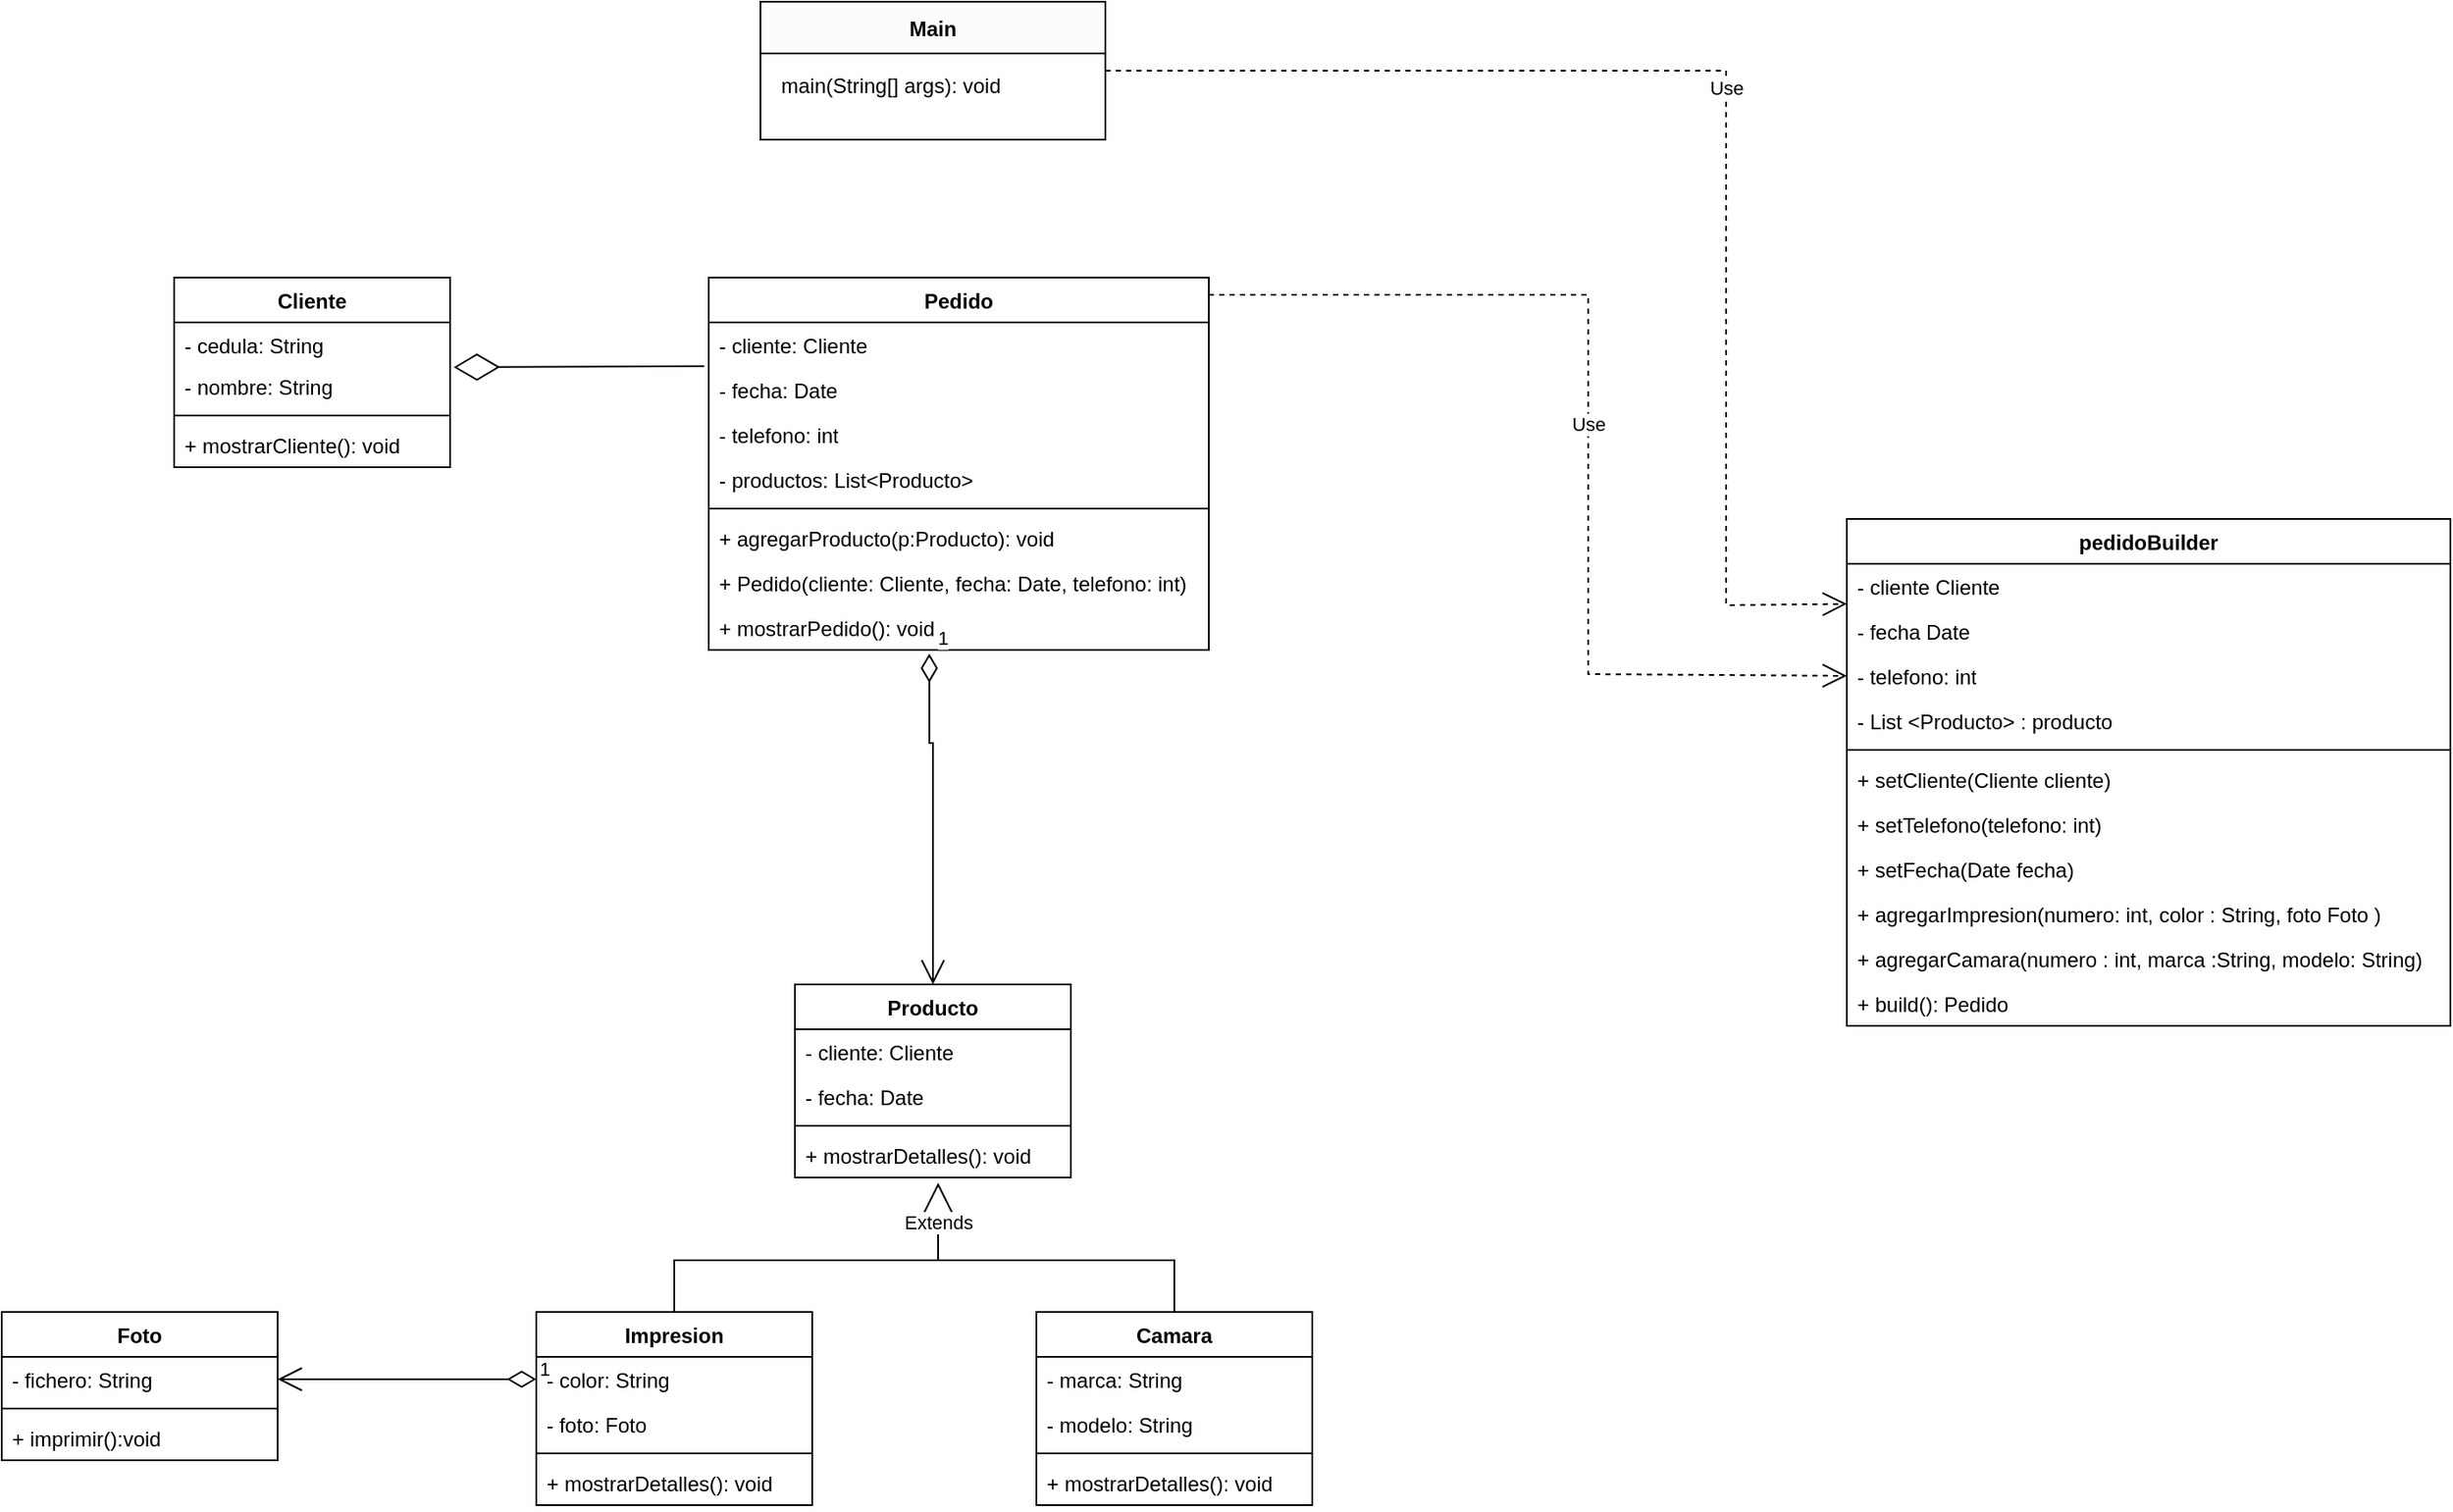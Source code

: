 <mxfile version="26.2.13">
  <diagram name="Página-1" id="sf0KNE787ZM0e-o5qDqk">
    <mxGraphModel dx="1113" dy="1600" grid="1" gridSize="10" guides="1" tooltips="1" connect="1" arrows="1" fold="1" page="1" pageScale="1" pageWidth="827" pageHeight="1169" math="0" shadow="0">
      <root>
        <mxCell id="0" />
        <mxCell id="1" parent="0" />
        <mxCell id="-EAz1inCR1gO4imnHP_A-2" value="Cliente" style="swimlane;fontStyle=1;align=center;verticalAlign=top;childLayout=stackLayout;horizontal=1;startSize=26;horizontalStack=0;resizeParent=1;resizeParentMax=0;resizeLast=0;collapsible=1;marginBottom=0;whiteSpace=wrap;html=1;" parent="1" vertex="1">
          <mxGeometry x="450" y="-60" width="160" height="110" as="geometry" />
        </mxCell>
        <mxCell id="-EAz1inCR1gO4imnHP_A-3" value="- cedula: String&lt;div&gt;&lt;br&gt;&lt;/div&gt;" style="text;strokeColor=none;fillColor=none;align=left;verticalAlign=top;spacingLeft=4;spacingRight=4;overflow=hidden;rotatable=0;points=[[0,0.5],[1,0.5]];portConstraint=eastwest;whiteSpace=wrap;html=1;" parent="-EAz1inCR1gO4imnHP_A-2" vertex="1">
          <mxGeometry y="26" width="160" height="24" as="geometry" />
        </mxCell>
        <mxCell id="-EAz1inCR1gO4imnHP_A-4" value="- nombre: String" style="text;strokeColor=none;fillColor=none;align=left;verticalAlign=top;spacingLeft=4;spacingRight=4;overflow=hidden;rotatable=0;points=[[0,0.5],[1,0.5]];portConstraint=eastwest;whiteSpace=wrap;html=1;" parent="-EAz1inCR1gO4imnHP_A-2" vertex="1">
          <mxGeometry y="50" width="160" height="26" as="geometry" />
        </mxCell>
        <mxCell id="-EAz1inCR1gO4imnHP_A-5" value="" style="line;strokeWidth=1;fillColor=none;align=left;verticalAlign=middle;spacingTop=-1;spacingLeft=3;spacingRight=3;rotatable=0;labelPosition=right;points=[];portConstraint=eastwest;strokeColor=inherit;" parent="-EAz1inCR1gO4imnHP_A-2" vertex="1">
          <mxGeometry y="76" width="160" height="8" as="geometry" />
        </mxCell>
        <mxCell id="-EAz1inCR1gO4imnHP_A-6" value="+ mostrarCliente(): void" style="text;strokeColor=none;fillColor=none;align=left;verticalAlign=top;spacingLeft=4;spacingRight=4;overflow=hidden;rotatable=0;points=[[0,0.5],[1,0.5]];portConstraint=eastwest;whiteSpace=wrap;html=1;" parent="-EAz1inCR1gO4imnHP_A-2" vertex="1">
          <mxGeometry y="84" width="160" height="26" as="geometry" />
        </mxCell>
        <mxCell id="-EAz1inCR1gO4imnHP_A-7" value="Producto" style="swimlane;fontStyle=1;align=center;verticalAlign=top;childLayout=stackLayout;horizontal=1;startSize=26;horizontalStack=0;resizeParent=1;resizeParentMax=0;resizeLast=0;collapsible=1;marginBottom=0;whiteSpace=wrap;html=1;" parent="1" vertex="1">
          <mxGeometry x="810" y="350" width="160" height="112" as="geometry" />
        </mxCell>
        <mxCell id="-EAz1inCR1gO4imnHP_A-8" value="- cliente: Cliente" style="text;strokeColor=none;fillColor=none;align=left;verticalAlign=top;spacingLeft=4;spacingRight=4;overflow=hidden;rotatable=0;points=[[0,0.5],[1,0.5]];portConstraint=eastwest;whiteSpace=wrap;html=1;" parent="-EAz1inCR1gO4imnHP_A-7" vertex="1">
          <mxGeometry y="26" width="160" height="26" as="geometry" />
        </mxCell>
        <mxCell id="-EAz1inCR1gO4imnHP_A-9" value="- fecha: Date" style="text;strokeColor=none;fillColor=none;align=left;verticalAlign=top;spacingLeft=4;spacingRight=4;overflow=hidden;rotatable=0;points=[[0,0.5],[1,0.5]];portConstraint=eastwest;whiteSpace=wrap;html=1;" parent="-EAz1inCR1gO4imnHP_A-7" vertex="1">
          <mxGeometry y="52" width="160" height="26" as="geometry" />
        </mxCell>
        <mxCell id="-EAz1inCR1gO4imnHP_A-10" value="" style="line;strokeWidth=1;fillColor=none;align=left;verticalAlign=middle;spacingTop=-1;spacingLeft=3;spacingRight=3;rotatable=0;labelPosition=right;points=[];portConstraint=eastwest;strokeColor=inherit;" parent="-EAz1inCR1gO4imnHP_A-7" vertex="1">
          <mxGeometry y="78" width="160" height="8" as="geometry" />
        </mxCell>
        <mxCell id="-EAz1inCR1gO4imnHP_A-11" value="+ mostrarDetalles(): void" style="text;strokeColor=none;fillColor=none;align=left;verticalAlign=top;spacingLeft=4;spacingRight=4;overflow=hidden;rotatable=0;points=[[0,0.5],[1,0.5]];portConstraint=eastwest;whiteSpace=wrap;html=1;" parent="-EAz1inCR1gO4imnHP_A-7" vertex="1">
          <mxGeometry y="86" width="160" height="26" as="geometry" />
        </mxCell>
        <mxCell id="-EAz1inCR1gO4imnHP_A-12" value="Impresion" style="swimlane;fontStyle=1;align=center;verticalAlign=top;childLayout=stackLayout;horizontal=1;startSize=26;horizontalStack=0;resizeParent=1;resizeParentMax=0;resizeLast=0;collapsible=1;marginBottom=0;whiteSpace=wrap;html=1;" parent="1" vertex="1">
          <mxGeometry x="660" y="540" width="160" height="112" as="geometry" />
        </mxCell>
        <mxCell id="-EAz1inCR1gO4imnHP_A-13" value="- color: String" style="text;strokeColor=none;fillColor=none;align=left;verticalAlign=top;spacingLeft=4;spacingRight=4;overflow=hidden;rotatable=0;points=[[0,0.5],[1,0.5]];portConstraint=eastwest;whiteSpace=wrap;html=1;" parent="-EAz1inCR1gO4imnHP_A-12" vertex="1">
          <mxGeometry y="26" width="160" height="26" as="geometry" />
        </mxCell>
        <mxCell id="-EAz1inCR1gO4imnHP_A-14" value="- foto: Foto" style="text;strokeColor=none;fillColor=none;align=left;verticalAlign=top;spacingLeft=4;spacingRight=4;overflow=hidden;rotatable=0;points=[[0,0.5],[1,0.5]];portConstraint=eastwest;whiteSpace=wrap;html=1;" parent="-EAz1inCR1gO4imnHP_A-12" vertex="1">
          <mxGeometry y="52" width="160" height="26" as="geometry" />
        </mxCell>
        <mxCell id="-EAz1inCR1gO4imnHP_A-15" value="" style="line;strokeWidth=1;fillColor=none;align=left;verticalAlign=middle;spacingTop=-1;spacingLeft=3;spacingRight=3;rotatable=0;labelPosition=right;points=[];portConstraint=eastwest;strokeColor=inherit;" parent="-EAz1inCR1gO4imnHP_A-12" vertex="1">
          <mxGeometry y="78" width="160" height="8" as="geometry" />
        </mxCell>
        <mxCell id="-EAz1inCR1gO4imnHP_A-16" value="+ mostrarDetalles(): void" style="text;strokeColor=none;fillColor=none;align=left;verticalAlign=top;spacingLeft=4;spacingRight=4;overflow=hidden;rotatable=0;points=[[0,0.5],[1,0.5]];portConstraint=eastwest;whiteSpace=wrap;html=1;" parent="-EAz1inCR1gO4imnHP_A-12" vertex="1">
          <mxGeometry y="86" width="160" height="26" as="geometry" />
        </mxCell>
        <mxCell id="-EAz1inCR1gO4imnHP_A-17" value="Camara" style="swimlane;fontStyle=1;align=center;verticalAlign=top;childLayout=stackLayout;horizontal=1;startSize=26;horizontalStack=0;resizeParent=1;resizeParentMax=0;resizeLast=0;collapsible=1;marginBottom=0;whiteSpace=wrap;html=1;" parent="1" vertex="1">
          <mxGeometry x="950" y="540" width="160" height="112" as="geometry" />
        </mxCell>
        <mxCell id="-EAz1inCR1gO4imnHP_A-18" value="- marca: String" style="text;strokeColor=none;fillColor=none;align=left;verticalAlign=top;spacingLeft=4;spacingRight=4;overflow=hidden;rotatable=0;points=[[0,0.5],[1,0.5]];portConstraint=eastwest;whiteSpace=wrap;html=1;" parent="-EAz1inCR1gO4imnHP_A-17" vertex="1">
          <mxGeometry y="26" width="160" height="26" as="geometry" />
        </mxCell>
        <mxCell id="-EAz1inCR1gO4imnHP_A-19" value="- modelo: String" style="text;strokeColor=none;fillColor=none;align=left;verticalAlign=top;spacingLeft=4;spacingRight=4;overflow=hidden;rotatable=0;points=[[0,0.5],[1,0.5]];portConstraint=eastwest;whiteSpace=wrap;html=1;" parent="-EAz1inCR1gO4imnHP_A-17" vertex="1">
          <mxGeometry y="52" width="160" height="26" as="geometry" />
        </mxCell>
        <mxCell id="-EAz1inCR1gO4imnHP_A-20" value="" style="line;strokeWidth=1;fillColor=none;align=left;verticalAlign=middle;spacingTop=-1;spacingLeft=3;spacingRight=3;rotatable=0;labelPosition=right;points=[];portConstraint=eastwest;strokeColor=inherit;" parent="-EAz1inCR1gO4imnHP_A-17" vertex="1">
          <mxGeometry y="78" width="160" height="8" as="geometry" />
        </mxCell>
        <mxCell id="-EAz1inCR1gO4imnHP_A-21" value="+ mostrarDetalles(): void" style="text;strokeColor=none;fillColor=none;align=left;verticalAlign=top;spacingLeft=4;spacingRight=4;overflow=hidden;rotatable=0;points=[[0,0.5],[1,0.5]];portConstraint=eastwest;whiteSpace=wrap;html=1;" parent="-EAz1inCR1gO4imnHP_A-17" vertex="1">
          <mxGeometry y="86" width="160" height="26" as="geometry" />
        </mxCell>
        <mxCell id="-EAz1inCR1gO4imnHP_A-22" value="Extends" style="endArrow=block;endSize=16;endFill=0;html=1;rounded=0;entryX=0.519;entryY=1.115;entryDx=0;entryDy=0;entryPerimeter=0;" parent="1" target="-EAz1inCR1gO4imnHP_A-11" edge="1">
          <mxGeometry width="160" relative="1" as="geometry">
            <mxPoint x="893" y="510" as="sourcePoint" />
            <mxPoint x="870" y="500" as="targetPoint" />
          </mxGeometry>
        </mxCell>
        <mxCell id="-EAz1inCR1gO4imnHP_A-23" value="" style="endArrow=none;html=1;rounded=0;exitX=0.5;exitY=0;exitDx=0;exitDy=0;" parent="1" source="-EAz1inCR1gO4imnHP_A-12" edge="1">
          <mxGeometry width="50" height="50" relative="1" as="geometry">
            <mxPoint x="770" y="520" as="sourcePoint" />
            <mxPoint x="890" y="510" as="targetPoint" />
            <Array as="points">
              <mxPoint x="740" y="510" />
            </Array>
          </mxGeometry>
        </mxCell>
        <mxCell id="-EAz1inCR1gO4imnHP_A-24" value="" style="endArrow=none;html=1;rounded=0;entryX=0.5;entryY=0;entryDx=0;entryDy=0;" parent="1" target="-EAz1inCR1gO4imnHP_A-17" edge="1">
          <mxGeometry width="50" height="50" relative="1" as="geometry">
            <mxPoint x="890" y="510" as="sourcePoint" />
            <mxPoint x="820" y="470" as="targetPoint" />
            <Array as="points">
              <mxPoint x="1030" y="510" />
            </Array>
          </mxGeometry>
        </mxCell>
        <mxCell id="-EAz1inCR1gO4imnHP_A-25" value="Pedido" style="swimlane;fontStyle=1;align=center;verticalAlign=top;childLayout=stackLayout;horizontal=1;startSize=26;horizontalStack=0;resizeParent=1;resizeParentMax=0;resizeLast=0;collapsible=1;marginBottom=0;whiteSpace=wrap;html=1;" parent="1" vertex="1">
          <mxGeometry x="760" y="-60" width="290" height="216" as="geometry" />
        </mxCell>
        <mxCell id="-EAz1inCR1gO4imnHP_A-26" value="- cliente: Cliente" style="text;strokeColor=none;fillColor=none;align=left;verticalAlign=top;spacingLeft=4;spacingRight=4;overflow=hidden;rotatable=0;points=[[0,0.5],[1,0.5]];portConstraint=eastwest;whiteSpace=wrap;html=1;" parent="-EAz1inCR1gO4imnHP_A-25" vertex="1">
          <mxGeometry y="26" width="290" height="26" as="geometry" />
        </mxCell>
        <mxCell id="-EAz1inCR1gO4imnHP_A-27" value="- fecha: Date" style="text;strokeColor=none;fillColor=none;align=left;verticalAlign=top;spacingLeft=4;spacingRight=4;overflow=hidden;rotatable=0;points=[[0,0.5],[1,0.5]];portConstraint=eastwest;whiteSpace=wrap;html=1;" parent="-EAz1inCR1gO4imnHP_A-25" vertex="1">
          <mxGeometry y="52" width="290" height="26" as="geometry" />
        </mxCell>
        <mxCell id="-EAz1inCR1gO4imnHP_A-28" value="- telefono: int" style="text;strokeColor=none;fillColor=none;align=left;verticalAlign=top;spacingLeft=4;spacingRight=4;overflow=hidden;rotatable=0;points=[[0,0.5],[1,0.5]];portConstraint=eastwest;whiteSpace=wrap;html=1;" parent="-EAz1inCR1gO4imnHP_A-25" vertex="1">
          <mxGeometry y="78" width="290" height="26" as="geometry" />
        </mxCell>
        <mxCell id="-EAz1inCR1gO4imnHP_A-29" value="- productos: List&amp;lt;Producto&amp;gt;" style="text;strokeColor=none;fillColor=none;align=left;verticalAlign=top;spacingLeft=4;spacingRight=4;overflow=hidden;rotatable=0;points=[[0,0.5],[1,0.5]];portConstraint=eastwest;whiteSpace=wrap;html=1;" parent="-EAz1inCR1gO4imnHP_A-25" vertex="1">
          <mxGeometry y="104" width="290" height="26" as="geometry" />
        </mxCell>
        <mxCell id="-EAz1inCR1gO4imnHP_A-30" value="" style="line;strokeWidth=1;fillColor=none;align=left;verticalAlign=middle;spacingTop=-1;spacingLeft=3;spacingRight=3;rotatable=0;labelPosition=right;points=[];portConstraint=eastwest;strokeColor=inherit;" parent="-EAz1inCR1gO4imnHP_A-25" vertex="1">
          <mxGeometry y="130" width="290" height="8" as="geometry" />
        </mxCell>
        <mxCell id="-EAz1inCR1gO4imnHP_A-31" value="+ agregarProducto(p:Producto): void" style="text;strokeColor=none;fillColor=none;align=left;verticalAlign=top;spacingLeft=4;spacingRight=4;overflow=hidden;rotatable=0;points=[[0,0.5],[1,0.5]];portConstraint=eastwest;whiteSpace=wrap;html=1;" parent="-EAz1inCR1gO4imnHP_A-25" vertex="1">
          <mxGeometry y="138" width="290" height="26" as="geometry" />
        </mxCell>
        <mxCell id="-EAz1inCR1gO4imnHP_A-32" value="+ Pedido(cliente: Cliente, fecha: Date, telefono: int)" style="text;strokeColor=none;fillColor=none;align=left;verticalAlign=top;spacingLeft=4;spacingRight=4;overflow=hidden;rotatable=0;points=[[0,0.5],[1,0.5]];portConstraint=eastwest;whiteSpace=wrap;html=1;" parent="-EAz1inCR1gO4imnHP_A-25" vertex="1">
          <mxGeometry y="164" width="290" height="26" as="geometry" />
        </mxCell>
        <mxCell id="-EAz1inCR1gO4imnHP_A-33" value="+ mostrarPedido(): void&amp;nbsp;" style="text;strokeColor=none;fillColor=none;align=left;verticalAlign=top;spacingLeft=4;spacingRight=4;overflow=hidden;rotatable=0;points=[[0,0.5],[1,0.5]];portConstraint=eastwest;whiteSpace=wrap;html=1;" parent="-EAz1inCR1gO4imnHP_A-25" vertex="1">
          <mxGeometry y="190" width="290" height="26" as="geometry" />
        </mxCell>
        <mxCell id="-EAz1inCR1gO4imnHP_A-34" value="Foto" style="swimlane;fontStyle=1;align=center;verticalAlign=top;childLayout=stackLayout;horizontal=1;startSize=26;horizontalStack=0;resizeParent=1;resizeParentMax=0;resizeLast=0;collapsible=1;marginBottom=0;whiteSpace=wrap;html=1;" parent="1" vertex="1">
          <mxGeometry x="350" y="540" width="160" height="86" as="geometry" />
        </mxCell>
        <mxCell id="-EAz1inCR1gO4imnHP_A-35" value="- fichero: String" style="text;strokeColor=none;fillColor=none;align=left;verticalAlign=top;spacingLeft=4;spacingRight=4;overflow=hidden;rotatable=0;points=[[0,0.5],[1,0.5]];portConstraint=eastwest;whiteSpace=wrap;html=1;" parent="-EAz1inCR1gO4imnHP_A-34" vertex="1">
          <mxGeometry y="26" width="160" height="26" as="geometry" />
        </mxCell>
        <mxCell id="-EAz1inCR1gO4imnHP_A-36" value="" style="line;strokeWidth=1;fillColor=none;align=left;verticalAlign=middle;spacingTop=-1;spacingLeft=3;spacingRight=3;rotatable=0;labelPosition=right;points=[];portConstraint=eastwest;strokeColor=inherit;" parent="-EAz1inCR1gO4imnHP_A-34" vertex="1">
          <mxGeometry y="52" width="160" height="8" as="geometry" />
        </mxCell>
        <mxCell id="-EAz1inCR1gO4imnHP_A-37" value="+ imprimir():void" style="text;strokeColor=none;fillColor=none;align=left;verticalAlign=top;spacingLeft=4;spacingRight=4;overflow=hidden;rotatable=0;points=[[0,0.5],[1,0.5]];portConstraint=eastwest;whiteSpace=wrap;html=1;" parent="-EAz1inCR1gO4imnHP_A-34" vertex="1">
          <mxGeometry y="60" width="160" height="26" as="geometry" />
        </mxCell>
        <mxCell id="-EAz1inCR1gO4imnHP_A-38" value="pedidoBuilder" style="swimlane;fontStyle=1;align=center;verticalAlign=top;childLayout=stackLayout;horizontal=1;startSize=26;horizontalStack=0;resizeParent=1;resizeParentMax=0;resizeLast=0;collapsible=1;marginBottom=0;whiteSpace=wrap;html=1;" parent="1" vertex="1">
          <mxGeometry x="1420" y="80" width="350" height="294" as="geometry" />
        </mxCell>
        <mxCell id="-EAz1inCR1gO4imnHP_A-39" value="- cliente Cliente" style="text;strokeColor=none;fillColor=none;align=left;verticalAlign=top;spacingLeft=4;spacingRight=4;overflow=hidden;rotatable=0;points=[[0,0.5],[1,0.5]];portConstraint=eastwest;whiteSpace=wrap;html=1;" parent="-EAz1inCR1gO4imnHP_A-38" vertex="1">
          <mxGeometry y="26" width="350" height="26" as="geometry" />
        </mxCell>
        <mxCell id="-EAz1inCR1gO4imnHP_A-40" value="- fecha Date" style="text;strokeColor=none;fillColor=none;align=left;verticalAlign=top;spacingLeft=4;spacingRight=4;overflow=hidden;rotatable=0;points=[[0,0.5],[1,0.5]];portConstraint=eastwest;whiteSpace=wrap;html=1;" parent="-EAz1inCR1gO4imnHP_A-38" vertex="1">
          <mxGeometry y="52" width="350" height="26" as="geometry" />
        </mxCell>
        <mxCell id="-EAz1inCR1gO4imnHP_A-41" value="- telefono: int" style="text;strokeColor=none;fillColor=none;align=left;verticalAlign=top;spacingLeft=4;spacingRight=4;overflow=hidden;rotatable=0;points=[[0,0.5],[1,0.5]];portConstraint=eastwest;whiteSpace=wrap;html=1;" parent="-EAz1inCR1gO4imnHP_A-38" vertex="1">
          <mxGeometry y="78" width="350" height="26" as="geometry" />
        </mxCell>
        <mxCell id="-EAz1inCR1gO4imnHP_A-42" value="- List &amp;lt;Producto&amp;gt; : producto" style="text;strokeColor=none;fillColor=none;align=left;verticalAlign=top;spacingLeft=4;spacingRight=4;overflow=hidden;rotatable=0;points=[[0,0.5],[1,0.5]];portConstraint=eastwest;whiteSpace=wrap;html=1;" parent="-EAz1inCR1gO4imnHP_A-38" vertex="1">
          <mxGeometry y="104" width="350" height="26" as="geometry" />
        </mxCell>
        <mxCell id="-EAz1inCR1gO4imnHP_A-43" value="" style="line;strokeWidth=1;fillColor=none;align=left;verticalAlign=middle;spacingTop=-1;spacingLeft=3;spacingRight=3;rotatable=0;labelPosition=right;points=[];portConstraint=eastwest;strokeColor=inherit;" parent="-EAz1inCR1gO4imnHP_A-38" vertex="1">
          <mxGeometry y="130" width="350" height="8" as="geometry" />
        </mxCell>
        <mxCell id="-EAz1inCR1gO4imnHP_A-44" value="+ setCliente(Cliente cliente)" style="text;strokeColor=none;fillColor=none;align=left;verticalAlign=top;spacingLeft=4;spacingRight=4;overflow=hidden;rotatable=0;points=[[0,0.5],[1,0.5]];portConstraint=eastwest;whiteSpace=wrap;html=1;" parent="-EAz1inCR1gO4imnHP_A-38" vertex="1">
          <mxGeometry y="138" width="350" height="26" as="geometry" />
        </mxCell>
        <mxCell id="-EAz1inCR1gO4imnHP_A-45" value="+ setTelefono(telefono: int)" style="text;strokeColor=none;fillColor=none;align=left;verticalAlign=top;spacingLeft=4;spacingRight=4;overflow=hidden;rotatable=0;points=[[0,0.5],[1,0.5]];portConstraint=eastwest;whiteSpace=wrap;html=1;" parent="-EAz1inCR1gO4imnHP_A-38" vertex="1">
          <mxGeometry y="164" width="350" height="26" as="geometry" />
        </mxCell>
        <mxCell id="-EAz1inCR1gO4imnHP_A-46" value="+ setFecha(Date fecha)" style="text;strokeColor=none;fillColor=none;align=left;verticalAlign=top;spacingLeft=4;spacingRight=4;overflow=hidden;rotatable=0;points=[[0,0.5],[1,0.5]];portConstraint=eastwest;whiteSpace=wrap;html=1;" parent="-EAz1inCR1gO4imnHP_A-38" vertex="1">
          <mxGeometry y="190" width="350" height="26" as="geometry" />
        </mxCell>
        <mxCell id="-EAz1inCR1gO4imnHP_A-47" value="+ agregarImpresion(numero: int, color : String, foto Foto )" style="text;strokeColor=none;fillColor=none;align=left;verticalAlign=top;spacingLeft=4;spacingRight=4;overflow=hidden;rotatable=0;points=[[0,0.5],[1,0.5]];portConstraint=eastwest;whiteSpace=wrap;html=1;" parent="-EAz1inCR1gO4imnHP_A-38" vertex="1">
          <mxGeometry y="216" width="350" height="26" as="geometry" />
        </mxCell>
        <mxCell id="-EAz1inCR1gO4imnHP_A-48" value="+ agregarCamara(numero : int, marca :String, modelo: String)" style="text;strokeColor=none;fillColor=none;align=left;verticalAlign=top;spacingLeft=4;spacingRight=4;overflow=hidden;rotatable=0;points=[[0,0.5],[1,0.5]];portConstraint=eastwest;whiteSpace=wrap;html=1;" parent="-EAz1inCR1gO4imnHP_A-38" vertex="1">
          <mxGeometry y="242" width="350" height="26" as="geometry" />
        </mxCell>
        <mxCell id="-EAz1inCR1gO4imnHP_A-49" value="+ build(): Pedido" style="text;strokeColor=none;fillColor=none;align=left;verticalAlign=top;spacingLeft=4;spacingRight=4;overflow=hidden;rotatable=0;points=[[0,0.5],[1,0.5]];portConstraint=eastwest;whiteSpace=wrap;html=1;" parent="-EAz1inCR1gO4imnHP_A-38" vertex="1">
          <mxGeometry y="268" width="350" height="26" as="geometry" />
        </mxCell>
        <mxCell id="-EAz1inCR1gO4imnHP_A-50" value="" style="endArrow=diamondThin;endFill=0;endSize=24;html=1;rounded=0;entryX=1.013;entryY=0.077;entryDx=0;entryDy=0;entryPerimeter=0;exitX=-0.009;exitY=0.978;exitDx=0;exitDy=0;exitPerimeter=0;" parent="1" source="-EAz1inCR1gO4imnHP_A-26" target="-EAz1inCR1gO4imnHP_A-4" edge="1">
          <mxGeometry width="160" relative="1" as="geometry">
            <mxPoint x="830" y="130" as="sourcePoint" />
            <mxPoint x="990" y="130" as="targetPoint" />
          </mxGeometry>
        </mxCell>
        <mxCell id="-EAz1inCR1gO4imnHP_A-51" value="1" style="endArrow=open;html=1;endSize=12;startArrow=diamondThin;startSize=14;startFill=0;edgeStyle=orthogonalEdgeStyle;align=left;verticalAlign=bottom;rounded=0;exitX=0.441;exitY=1.08;exitDx=0;exitDy=0;exitPerimeter=0;entryX=0.5;entryY=0;entryDx=0;entryDy=0;" parent="1" source="-EAz1inCR1gO4imnHP_A-33" target="-EAz1inCR1gO4imnHP_A-7" edge="1">
          <mxGeometry x="-1" y="3" relative="1" as="geometry">
            <mxPoint x="700" y="350" as="sourcePoint" />
            <mxPoint x="860" y="350" as="targetPoint" />
            <Array as="points">
              <mxPoint x="888" y="210" />
              <mxPoint x="890" y="210" />
            </Array>
          </mxGeometry>
        </mxCell>
        <mxCell id="-EAz1inCR1gO4imnHP_A-52" value="1" style="endArrow=open;html=1;endSize=12;startArrow=diamondThin;startSize=14;startFill=0;edgeStyle=orthogonalEdgeStyle;align=left;verticalAlign=bottom;rounded=0;entryX=1;entryY=0.5;entryDx=0;entryDy=0;exitX=0;exitY=0.5;exitDx=0;exitDy=0;" parent="1" source="-EAz1inCR1gO4imnHP_A-13" target="-EAz1inCR1gO4imnHP_A-35" edge="1">
          <mxGeometry x="-1" y="3" relative="1" as="geometry">
            <mxPoint x="570" y="590" as="sourcePoint" />
            <mxPoint x="730" y="590" as="targetPoint" />
          </mxGeometry>
        </mxCell>
        <mxCell id="-EAz1inCR1gO4imnHP_A-53" value="Use" style="endArrow=open;endSize=12;dashed=1;html=1;rounded=0;entryX=0;entryY=0.5;entryDx=0;entryDy=0;" parent="1" target="-EAz1inCR1gO4imnHP_A-41" edge="1">
          <mxGeometry width="160" relative="1" as="geometry">
            <mxPoint x="1050" y="-50" as="sourcePoint" />
            <mxPoint x="1270" y="150" as="targetPoint" />
            <Array as="points">
              <mxPoint x="1270" y="-50" />
              <mxPoint x="1270" y="170" />
            </Array>
          </mxGeometry>
        </mxCell>
        <mxCell id="-EAz1inCR1gO4imnHP_A-54" value="Main" style="swimlane;childLayout=stackLayout;horizontal=1;startSize=30;fillColor=#FCFCFC;fontStyle=1;" parent="1" vertex="1">
          <mxGeometry x="790" y="-220" width="200" height="80" as="geometry" />
        </mxCell>
        <mxCell id="-EAz1inCR1gO4imnHP_A-55" value="main(String[] args): void" style="text;html=1;align=left;verticalAlign=top;spacingLeft=10;spacingTop=5;" parent="-EAz1inCR1gO4imnHP_A-54" vertex="1">
          <mxGeometry y="30" width="200" height="50" as="geometry" />
        </mxCell>
        <mxCell id="-EAz1inCR1gO4imnHP_A-56" value="Use" style="endArrow=open;endSize=12;dashed=1;html=1;rounded=0;exitX=1;exitY=0.5;exitDx=0;exitDy=0;entryX=0;entryY=0.896;entryDx=0;entryDy=0;entryPerimeter=0;" parent="1" source="-EAz1inCR1gO4imnHP_A-54" target="-EAz1inCR1gO4imnHP_A-39" edge="1">
          <mxGeometry width="160" relative="1" as="geometry">
            <mxPoint x="1100" y="40" as="sourcePoint" />
            <mxPoint x="1260" y="40" as="targetPoint" />
            <Array as="points">
              <mxPoint x="1350" y="-180" />
              <mxPoint x="1350" y="130" />
            </Array>
          </mxGeometry>
        </mxCell>
      </root>
    </mxGraphModel>
  </diagram>
</mxfile>
